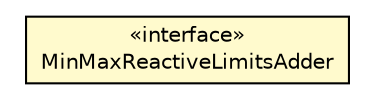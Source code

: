 #!/usr/local/bin/dot
#
# Class diagram 
# Generated by UMLGraph version R5_6 (http://www.umlgraph.org/)
#

digraph G {
	edge [fontname="Helvetica",fontsize=10,labelfontname="Helvetica",labelfontsize=10];
	node [fontname="Helvetica",fontsize=10,shape=plaintext];
	nodesep=0.25;
	ranksep=0.5;
	// eu.itesla_project.iidm.network.MinMaxReactiveLimitsAdder
	c4271 [label=<<table title="eu.itesla_project.iidm.network.MinMaxReactiveLimitsAdder" border="0" cellborder="1" cellspacing="0" cellpadding="2" port="p" bgcolor="lemonChiffon" href="./MinMaxReactiveLimitsAdder.html">
		<tr><td><table border="0" cellspacing="0" cellpadding="1">
<tr><td align="center" balign="center"> &#171;interface&#187; </td></tr>
<tr><td align="center" balign="center"> MinMaxReactiveLimitsAdder </td></tr>
		</table></td></tr>
		</table>>, URL="./MinMaxReactiveLimitsAdder.html", fontname="Helvetica", fontcolor="black", fontsize=10.0];
}

